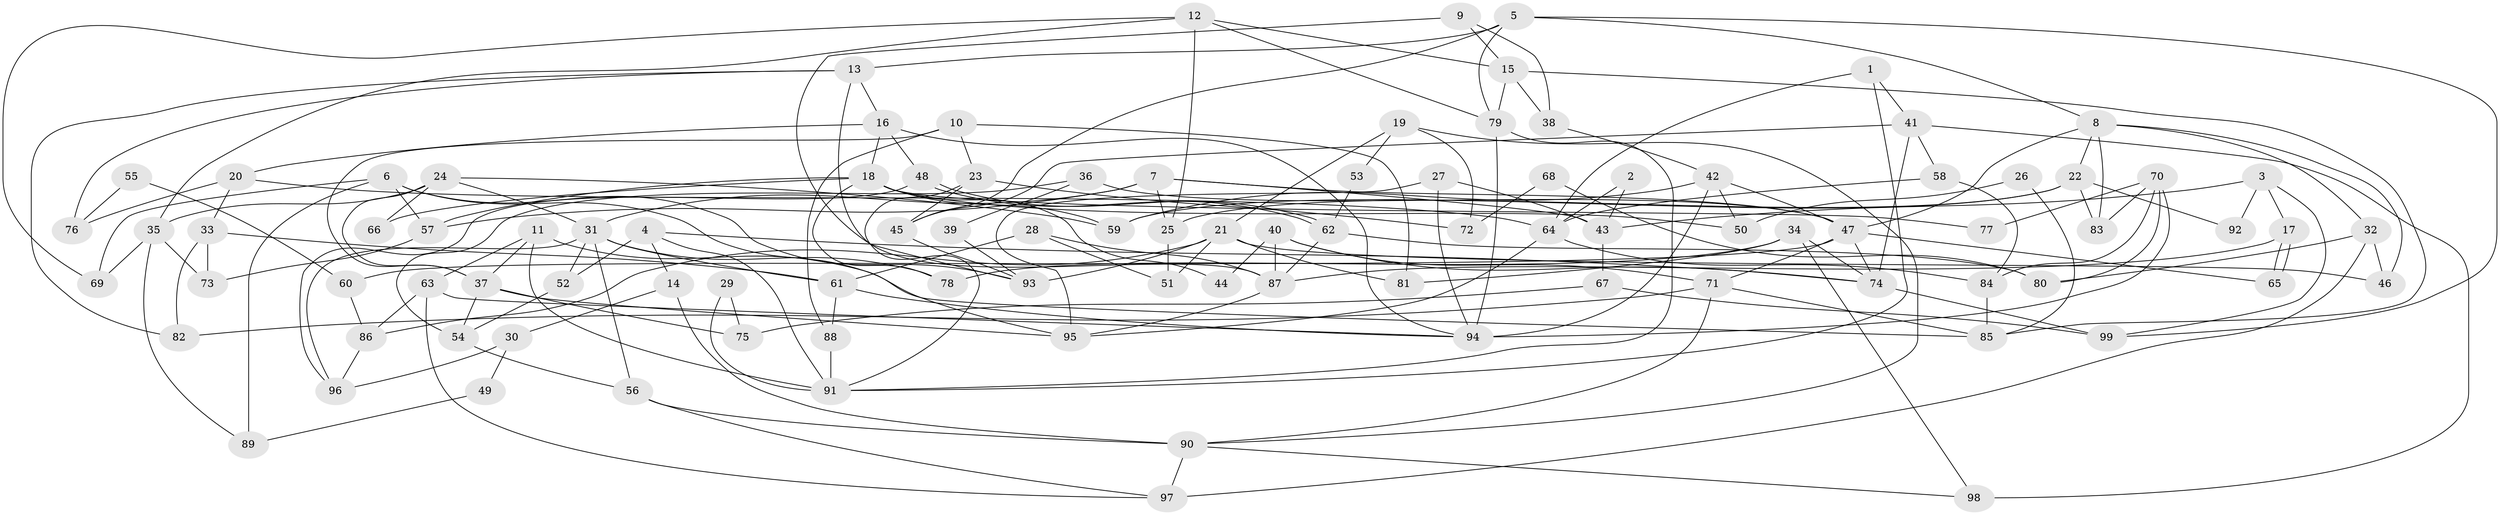 // coarse degree distribution, {6: 0.13333333333333333, 2: 0.11666666666666667, 4: 0.2, 7: 0.15, 5: 0.18333333333333332, 11: 0.016666666666666666, 3: 0.13333333333333333, 10: 0.03333333333333333, 8: 0.016666666666666666, 9: 0.016666666666666666}
// Generated by graph-tools (version 1.1) at 2025/41/03/06/25 10:41:57]
// undirected, 99 vertices, 198 edges
graph export_dot {
graph [start="1"]
  node [color=gray90,style=filled];
  1;
  2;
  3;
  4;
  5;
  6;
  7;
  8;
  9;
  10;
  11;
  12;
  13;
  14;
  15;
  16;
  17;
  18;
  19;
  20;
  21;
  22;
  23;
  24;
  25;
  26;
  27;
  28;
  29;
  30;
  31;
  32;
  33;
  34;
  35;
  36;
  37;
  38;
  39;
  40;
  41;
  42;
  43;
  44;
  45;
  46;
  47;
  48;
  49;
  50;
  51;
  52;
  53;
  54;
  55;
  56;
  57;
  58;
  59;
  60;
  61;
  62;
  63;
  64;
  65;
  66;
  67;
  68;
  69;
  70;
  71;
  72;
  73;
  74;
  75;
  76;
  77;
  78;
  79;
  80;
  81;
  82;
  83;
  84;
  85;
  86;
  87;
  88;
  89;
  90;
  91;
  92;
  93;
  94;
  95;
  96;
  97;
  98;
  99;
  1 -- 41;
  1 -- 91;
  1 -- 64;
  2 -- 64;
  2 -- 43;
  3 -- 17;
  3 -- 43;
  3 -- 92;
  3 -- 99;
  4 -- 91;
  4 -- 74;
  4 -- 14;
  4 -- 52;
  5 -- 8;
  5 -- 45;
  5 -- 13;
  5 -- 79;
  5 -- 99;
  6 -- 93;
  6 -- 95;
  6 -- 57;
  6 -- 69;
  6 -- 89;
  7 -- 57;
  7 -- 47;
  7 -- 25;
  7 -- 31;
  7 -- 43;
  8 -- 47;
  8 -- 22;
  8 -- 32;
  8 -- 46;
  8 -- 83;
  9 -- 15;
  9 -- 87;
  9 -- 38;
  10 -- 37;
  10 -- 23;
  10 -- 81;
  10 -- 88;
  11 -- 91;
  11 -- 37;
  11 -- 63;
  11 -- 85;
  12 -- 79;
  12 -- 69;
  12 -- 15;
  12 -- 25;
  12 -- 35;
  13 -- 82;
  13 -- 16;
  13 -- 76;
  13 -- 93;
  14 -- 90;
  14 -- 30;
  15 -- 85;
  15 -- 38;
  15 -- 79;
  16 -- 94;
  16 -- 18;
  16 -- 20;
  16 -- 48;
  17 -- 87;
  17 -- 65;
  17 -- 65;
  18 -- 59;
  18 -- 44;
  18 -- 50;
  18 -- 57;
  18 -- 66;
  18 -- 77;
  18 -- 78;
  19 -- 90;
  19 -- 21;
  19 -- 53;
  19 -- 72;
  20 -- 33;
  20 -- 64;
  20 -- 76;
  21 -- 81;
  21 -- 46;
  21 -- 51;
  21 -- 86;
  21 -- 93;
  22 -- 59;
  22 -- 25;
  22 -- 83;
  22 -- 92;
  23 -- 91;
  23 -- 45;
  23 -- 72;
  24 -- 37;
  24 -- 31;
  24 -- 35;
  24 -- 59;
  24 -- 66;
  25 -- 51;
  26 -- 50;
  26 -- 85;
  27 -- 95;
  27 -- 94;
  27 -- 43;
  28 -- 51;
  28 -- 61;
  28 -- 87;
  29 -- 91;
  29 -- 75;
  30 -- 96;
  30 -- 49;
  31 -- 96;
  31 -- 52;
  31 -- 56;
  31 -- 61;
  31 -- 78;
  32 -- 80;
  32 -- 46;
  32 -- 97;
  33 -- 61;
  33 -- 73;
  33 -- 82;
  34 -- 78;
  34 -- 74;
  34 -- 81;
  34 -- 98;
  35 -- 69;
  35 -- 73;
  35 -- 89;
  36 -- 54;
  36 -- 47;
  36 -- 39;
  37 -- 54;
  37 -- 95;
  37 -- 75;
  38 -- 42;
  39 -- 93;
  40 -- 71;
  40 -- 74;
  40 -- 44;
  40 -- 87;
  41 -- 98;
  41 -- 58;
  41 -- 45;
  41 -- 74;
  42 -- 94;
  42 -- 47;
  42 -- 50;
  42 -- 59;
  43 -- 67;
  45 -- 93;
  47 -- 74;
  47 -- 60;
  47 -- 65;
  47 -- 71;
  48 -- 62;
  48 -- 62;
  48 -- 96;
  49 -- 89;
  52 -- 54;
  53 -- 62;
  54 -- 56;
  55 -- 60;
  55 -- 76;
  56 -- 90;
  56 -- 97;
  57 -- 73;
  58 -- 84;
  58 -- 64;
  60 -- 86;
  61 -- 94;
  61 -- 88;
  62 -- 87;
  62 -- 80;
  63 -- 97;
  63 -- 86;
  63 -- 94;
  64 -- 84;
  64 -- 95;
  67 -- 99;
  67 -- 75;
  68 -- 80;
  68 -- 72;
  70 -- 83;
  70 -- 94;
  70 -- 77;
  70 -- 80;
  70 -- 84;
  71 -- 85;
  71 -- 82;
  71 -- 90;
  74 -- 99;
  79 -- 91;
  79 -- 94;
  84 -- 85;
  86 -- 96;
  87 -- 95;
  88 -- 91;
  90 -- 97;
  90 -- 98;
}
